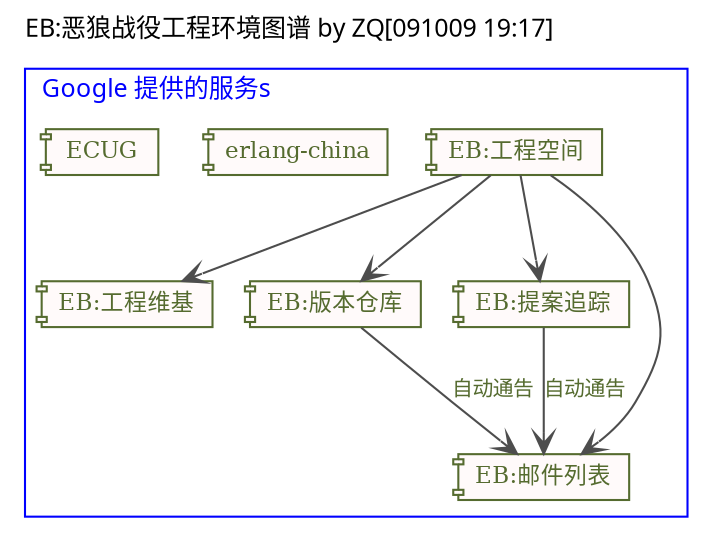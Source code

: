 digraph G {
/*图片生成命令:: need:: apt-get install graphviz-cairo
$ dot -Tpng:cairo eb-env_v9.09.3.dot -o eb-env.png -Tcmapx -o eb-env.map
        size="30,30",
*/
    graph [label="EB:恶狼战役工程环境图谱 by ZQ[091009 19:17]",
        labeljust="l",labelloc="t",
        fontsize=12.0,
        fontname="VeraSansYuanTi-Regular.ttf",        
        center=1,
        ranksep=0.7,
        ratio=compress,
        rankdir=TB,
        ];

    node[fontsize=11.0,
        style=filled,fillcolor=snow,
        color=darkolivegreen,fontcolor=darkolivegreen,
        height=0.3,
        shape=plaintext,
        ];
    /*dir=both,color=yellowgreen,*/
    edge [fontsize=10.0,
        fontcolor=darkolivegreen,
        color=gray30,
		arrowhead=vee,
		arrowtail=vee,
        ];

    /*图元声明
    */
    
    ebpsite     [label="EB:工程空间",shape=component,URL="http://code.google.com/p/erlbattle/"];
        ebpwiki     [label="EB:工程维基",shape=component,URL="http://code.google.com/p/erlbattle/wiki/EbIndex"];
        ebpsvn      [label="EB:版本仓库",shape=component,URL="http://erlbattle.googlecode.com/svn/trunk/LovelyPython/"];
        ebpissue    [label="EB:提案追踪",shape=component,URL="http://code.google.com/p/erlbattle/issues/list"];
    ebpml        [label="EB:邮件列表",shape=component,URL="http://groups.google.com/group/erlbattle"];
    ggerlc       [label="erlang-china",shape=component,URL="http://groups.google.com/group/openbookproject"];
    ggecug       [label="ECUG",shape=component,URL="http://groups.google.com/group/ecug"];


    /*流程关系
    */
    subgraph clusterG {
        label="Google 提供的服务s"; color=blue;fontcolor=blue;
        ebpsite->ebpwiki    [label=""];
            ebpsite->ebpsvn     [label=""];
            ebpsite->ebpissue   [label=""];
            ebpsite->ebpml      [label=""];
        ebpsvn->ebpml       [label="自动通告"];
        ebpissue->ebpml     [label="自动通告"];
        ggecug;
        ggerlc;
      }
}

